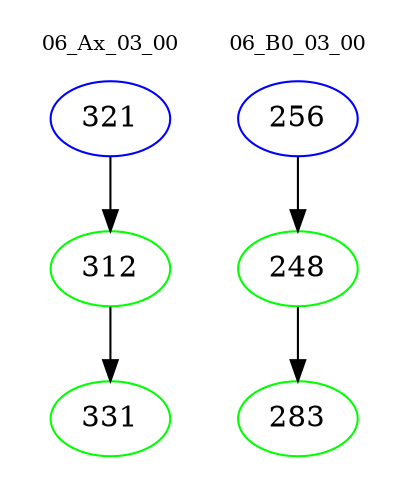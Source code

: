 digraph{
subgraph cluster_0 {
color = white
label = "06_Ax_03_00";
fontsize=10;
T0_321 [label="321", color="blue"]
T0_321 -> T0_312 [color="black"]
T0_312 [label="312", color="green"]
T0_312 -> T0_331 [color="black"]
T0_331 [label="331", color="green"]
}
subgraph cluster_1 {
color = white
label = "06_B0_03_00";
fontsize=10;
T1_256 [label="256", color="blue"]
T1_256 -> T1_248 [color="black"]
T1_248 [label="248", color="green"]
T1_248 -> T1_283 [color="black"]
T1_283 [label="283", color="green"]
}
}
